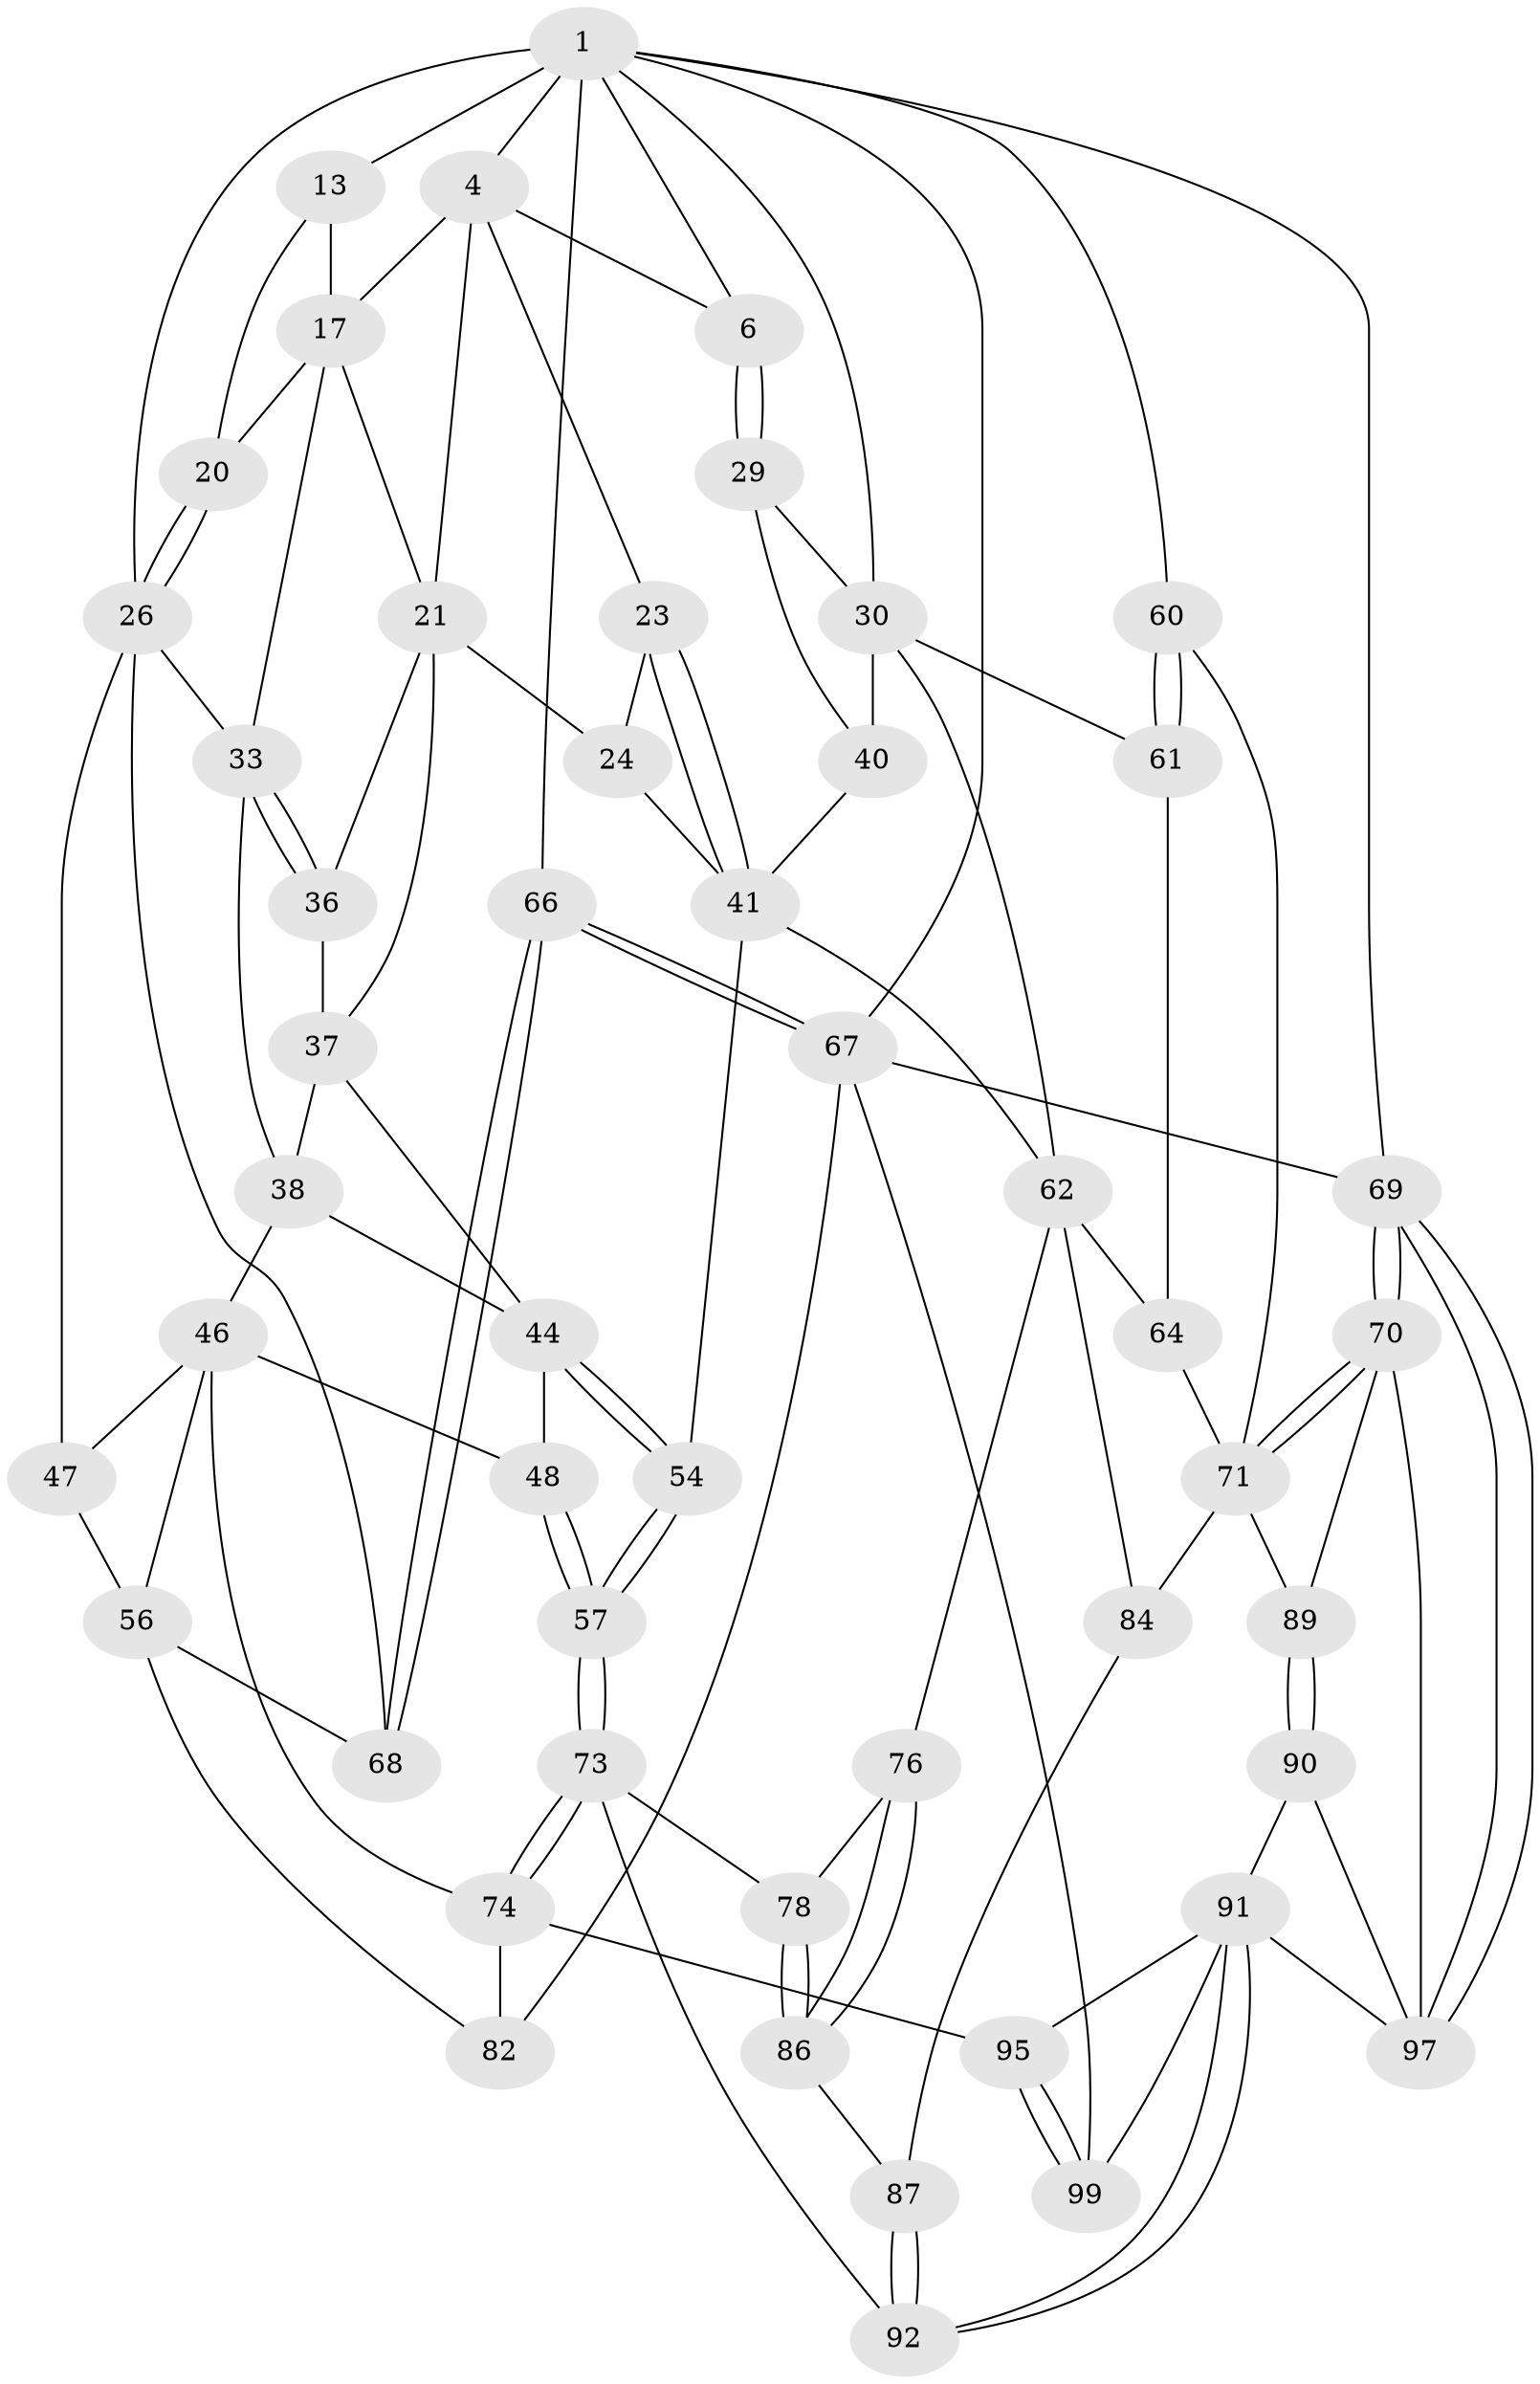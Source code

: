 // original degree distribution, {3: 0.02, 4: 0.25, 5: 0.5, 6: 0.23}
// Generated by graph-tools (version 1.1) at 2025/17/03/09/25 04:17:16]
// undirected, 50 vertices, 115 edges
graph export_dot {
graph [start="1"]
  node [color=gray90,style=filled];
  1 [pos="+0.9449607945333539+0",super="+2+8"];
  4 [pos="+0.6095325577127918+0.06924484419645645",super="+16+5"];
  6 [pos="+0.7071870733450716+0.15040846045898412",super="+7"];
  13 [pos="+0+0",super="+14"];
  17 [pos="+0.3751568736715108+0.13074364141242975",super="+18"];
  20 [pos="+0.13338193031290801+0.09374591986003215"];
  21 [pos="+0.47480788948015973+0.26364909663066327",super="+22+25"];
  23 [pos="+0.6293909171056794+0.22887762318798668"];
  24 [pos="+0.5075813401250192+0.30562236769745216"];
  26 [pos="+0.14959173220785327+0.26283904760412036",super="+35+27"];
  29 [pos="+0.7248367036189941+0.1654577535522717",super="+32"];
  30 [pos="+0.9079129616320893+0.31571311970286775",super="+31+58"];
  33 [pos="+0.31260066635679606+0.21364663816502816",super="+34"];
  36 [pos="+0.35730848317339087+0.27301477935797563"];
  37 [pos="+0.35620109485585144+0.28080343394717167",super="+42"];
  38 [pos="+0.3287475741573539+0.30858770320671347",super="+39"];
  40 [pos="+0.6505200007475862+0.3630562293641191"];
  41 [pos="+0.6340541157871347+0.3643511868812844",super="+52"];
  44 [pos="+0.4003155069524876+0.3430876405654712",super="+45"];
  46 [pos="+0.2831078926075538+0.33527727724345396",super="+49"];
  47 [pos="+0.15842373043310295+0.2909261178123346",super="+50"];
  48 [pos="+0.3202236040818101+0.44059071222114393"];
  54 [pos="+0.49339180715157044+0.4785940193093178"];
  56 [pos="+0.23194046328246692+0.4711496517145884",super="+80"];
  57 [pos="+0.45816328811974516+0.5095042682235531"];
  60 [pos="+1+0.38916869819343713"];
  61 [pos="+0.9484058554376463+0.36516982582203295"];
  62 [pos="+0.7640261698306612+0.46205988000909315",super="+63+65"];
  64 [pos="+0.8785036927484106+0.4936859451076461"];
  66 [pos="+0+0.5630997047398941"];
  67 [pos="+0+1",super="+93"];
  68 [pos="+0.0370729716603334+0.5130483135483298"];
  69 [pos="+1+1"];
  70 [pos="+1+0.8623852364550092",super="+96"];
  71 [pos="+1+0.8230770039301254",super="+88+72"];
  73 [pos="+0.4488417501383863+0.6135856699423985",super="+79"];
  74 [pos="+0.31589046214839606+0.7016503813505485",super="+81"];
  76 [pos="+0.7275040632543747+0.5329553535992226",super="+77"];
  78 [pos="+0.6051184126011089+0.6811444946855965"];
  82 [pos="+0.22244537765570072+0.7683459170154078"];
  84 [pos="+0.8132942093565149+0.6526244311560149",super="+85"];
  86 [pos="+0.7149530753640069+0.5584378816186668"];
  87 [pos="+0.7288920421420737+0.6811103742582748"];
  89 [pos="+0.768767728535023+0.8280622008246104"];
  90 [pos="+0.6825099123439392+0.8245939924196861"];
  91 [pos="+0.6272129827670399+0.7953384514311751",super="+94"];
  92 [pos="+0.625570766616096+0.7486658059184319"];
  95 [pos="+0.4755368761012251+0.8544636081436725"];
  97 [pos="+1+1",super="+98"];
  99 [pos="+0.2116120915179637+1"];
  1 -- 4;
  1 -- 13 [weight=3];
  1 -- 66;
  1 -- 67;
  1 -- 69;
  1 -- 60;
  1 -- 30;
  1 -- 6;
  1 -- 26;
  4 -- 17;
  4 -- 21;
  4 -- 6;
  4 -- 23;
  6 -- 29 [weight=2];
  6 -- 29;
  13 -- 20;
  13 -- 17;
  17 -- 20;
  17 -- 21;
  17 -- 33;
  20 -- 26;
  20 -- 26;
  21 -- 36;
  21 -- 24;
  21 -- 37;
  23 -- 24;
  23 -- 41;
  23 -- 41;
  24 -- 41;
  26 -- 33;
  26 -- 47 [weight=2];
  26 -- 68;
  29 -- 40;
  29 -- 30;
  30 -- 40;
  30 -- 62;
  30 -- 61;
  33 -- 36;
  33 -- 36;
  33 -- 38;
  36 -- 37;
  37 -- 38;
  37 -- 44;
  38 -- 46;
  38 -- 44;
  40 -- 41;
  41 -- 62;
  41 -- 54;
  44 -- 54;
  44 -- 54;
  44 -- 48;
  46 -- 47;
  46 -- 48;
  46 -- 56;
  46 -- 74;
  47 -- 56;
  48 -- 57;
  48 -- 57;
  54 -- 57;
  54 -- 57;
  56 -- 82;
  56 -- 68;
  57 -- 73;
  57 -- 73;
  60 -- 61;
  60 -- 61;
  60 -- 71;
  61 -- 64;
  62 -- 64;
  62 -- 76 [weight=2];
  62 -- 84;
  64 -- 71;
  66 -- 67;
  66 -- 67;
  66 -- 68;
  66 -- 68;
  67 -- 69;
  67 -- 99;
  67 -- 82;
  69 -- 70;
  69 -- 70;
  69 -- 97;
  69 -- 97;
  70 -- 71;
  70 -- 71;
  70 -- 89;
  70 -- 97;
  71 -- 89;
  71 -- 84 [weight=2];
  73 -- 74;
  73 -- 74;
  73 -- 92;
  73 -- 78;
  74 -- 82;
  74 -- 95;
  76 -- 86;
  76 -- 86;
  76 -- 78;
  78 -- 86;
  78 -- 86;
  84 -- 87;
  86 -- 87;
  87 -- 92;
  87 -- 92;
  89 -- 90;
  89 -- 90;
  90 -- 91;
  90 -- 97;
  91 -- 92;
  91 -- 92;
  91 -- 99;
  91 -- 97;
  91 -- 95;
  95 -- 99;
  95 -- 99;
}

